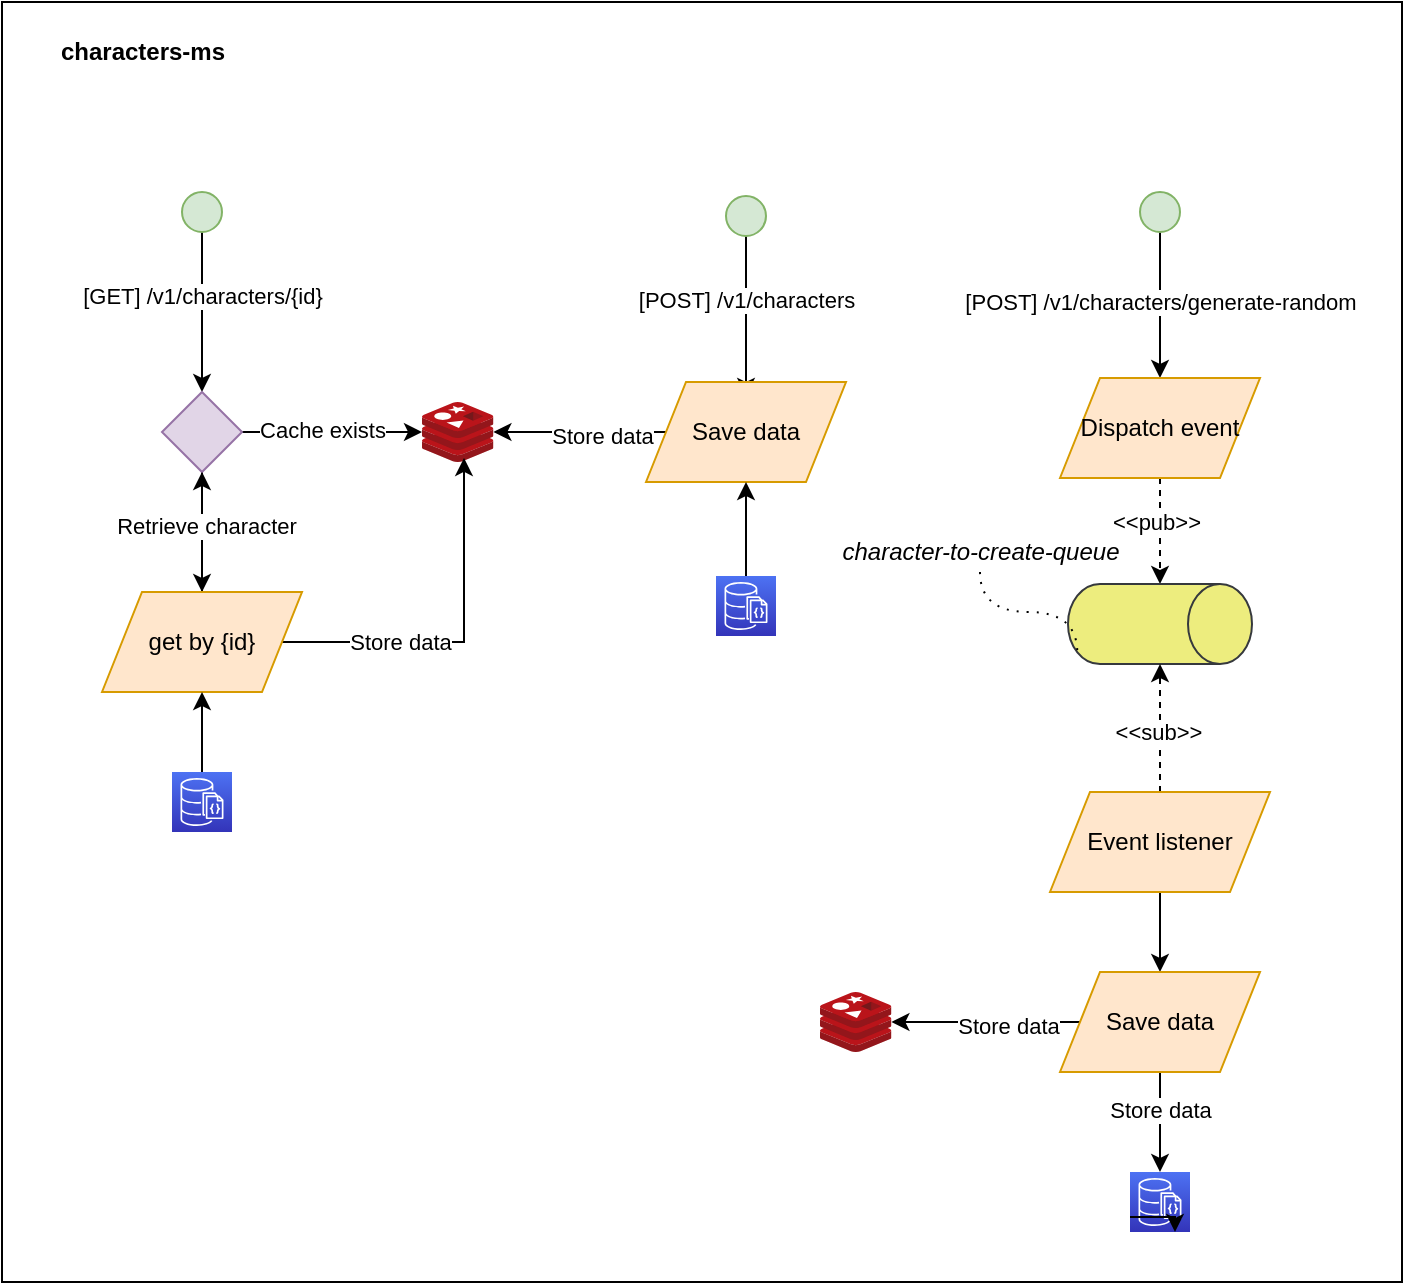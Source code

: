 <mxfile version="14.5.1" type="device"><diagram id="KNGHb32XsI2gYZQYKJpA" name="Page-1"><mxGraphModel dx="946" dy="672" grid="1" gridSize="10" guides="1" tooltips="1" connect="1" arrows="1" fold="1" page="1" pageScale="1" pageWidth="850" pageHeight="1100" math="0" shadow="0"><root><mxCell id="0"/><mxCell id="1" parent="0"/><mxCell id="RUAutlWthCLGAEvMfcp8-6" value="" style="rounded=0;whiteSpace=wrap;html=1;" parent="1" vertex="1"><mxGeometry x="110" y="125" width="700" height="640" as="geometry"/></mxCell><mxCell id="RUAutlWthCLGAEvMfcp8-8" value="" style="edgeStyle=orthogonalEdgeStyle;rounded=0;orthogonalLoop=1;jettySize=auto;html=1;" parent="1" source="RUAutlWthCLGAEvMfcp8-4" target="RUAutlWthCLGAEvMfcp8-7" edge="1"><mxGeometry relative="1" as="geometry"/></mxCell><mxCell id="RUAutlWthCLGAEvMfcp8-13" value="[GET] /v1/characters/{id}" style="edgeLabel;html=1;align=center;verticalAlign=middle;resizable=0;points=[];" parent="RUAutlWthCLGAEvMfcp8-8" vertex="1" connectable="0"><mxGeometry x="-0.2" relative="1" as="geometry"><mxPoint as="offset"/></mxGeometry></mxCell><mxCell id="RUAutlWthCLGAEvMfcp8-4" value="" style="ellipse;whiteSpace=wrap;html=1;aspect=fixed;fillColor=#d5e8d4;strokeColor=#82b366;" parent="1" vertex="1"><mxGeometry x="200" y="220" width="20" height="20" as="geometry"/></mxCell><mxCell id="RUAutlWthCLGAEvMfcp8-11" value="" style="edgeStyle=orthogonalEdgeStyle;rounded=0;orthogonalLoop=1;jettySize=auto;html=1;" parent="1" source="RUAutlWthCLGAEvMfcp8-7" target="RUAutlWthCLGAEvMfcp8-10" edge="1"><mxGeometry relative="1" as="geometry"/></mxCell><mxCell id="RUAutlWthCLGAEvMfcp8-12" value="Cache exists" style="edgeLabel;html=1;align=center;verticalAlign=middle;resizable=0;points=[];" parent="RUAutlWthCLGAEvMfcp8-11" vertex="1" connectable="0"><mxGeometry x="-0.114" y="1" relative="1" as="geometry"><mxPoint as="offset"/></mxGeometry></mxCell><mxCell id="RUAutlWthCLGAEvMfcp8-17" value="" style="edgeStyle=orthogonalEdgeStyle;rounded=0;orthogonalLoop=1;jettySize=auto;html=1;" parent="1" source="RUAutlWthCLGAEvMfcp8-7" target="RUAutlWthCLGAEvMfcp8-15" edge="1"><mxGeometry relative="1" as="geometry"/></mxCell><mxCell id="RUAutlWthCLGAEvMfcp8-7" value="" style="rhombus;whiteSpace=wrap;html=1;fillColor=#e1d5e7;strokeColor=#9673a6;" parent="1" vertex="1"><mxGeometry x="190" y="320" width="40" height="40" as="geometry"/></mxCell><mxCell id="RUAutlWthCLGAEvMfcp8-10" value="" style="aspect=fixed;html=1;points=[];align=center;image;fontSize=12;image=img/lib/mscae/Cache_Redis_Product.svg;" parent="1" vertex="1"><mxGeometry x="320" y="325" width="35.71" height="30" as="geometry"/></mxCell><mxCell id="RUAutlWthCLGAEvMfcp8-18" style="edgeStyle=orthogonalEdgeStyle;rounded=0;orthogonalLoop=1;jettySize=auto;html=1;entryX=0.5;entryY=1;entryDx=0;entryDy=0;" parent="1" source="RUAutlWthCLGAEvMfcp8-15" target="RUAutlWthCLGAEvMfcp8-7" edge="1"><mxGeometry relative="1" as="geometry"/></mxCell><mxCell id="RUAutlWthCLGAEvMfcp8-19" value="Retrieve character" style="edgeLabel;html=1;align=center;verticalAlign=middle;resizable=0;points=[];" parent="RUAutlWthCLGAEvMfcp8-18" vertex="1" connectable="0"><mxGeometry x="0.1" y="-2" relative="1" as="geometry"><mxPoint as="offset"/></mxGeometry></mxCell><mxCell id="RUAutlWthCLGAEvMfcp8-20" style="edgeStyle=orthogonalEdgeStyle;rounded=0;orthogonalLoop=1;jettySize=auto;html=1;entryX=0.588;entryY=0.933;entryDx=0;entryDy=0;entryPerimeter=0;" parent="1" source="RUAutlWthCLGAEvMfcp8-15" target="RUAutlWthCLGAEvMfcp8-10" edge="1"><mxGeometry relative="1" as="geometry"/></mxCell><mxCell id="RUAutlWthCLGAEvMfcp8-21" value="Store data" style="edgeLabel;html=1;align=center;verticalAlign=middle;resizable=0;points=[];" parent="RUAutlWthCLGAEvMfcp8-20" vertex="1" connectable="0"><mxGeometry x="-0.355" relative="1" as="geometry"><mxPoint as="offset"/></mxGeometry></mxCell><mxCell id="RUAutlWthCLGAEvMfcp8-15" value="get by {id}" style="shape=parallelogram;perimeter=parallelogramPerimeter;whiteSpace=wrap;html=1;fixedSize=1;fillColor=#ffe6cc;strokeColor=#d79b00;" parent="1" vertex="1"><mxGeometry x="160" y="420" width="100" height="50" as="geometry"/></mxCell><mxCell id="RUAutlWthCLGAEvMfcp8-23" value="" style="edgeStyle=orthogonalEdgeStyle;rounded=0;orthogonalLoop=1;jettySize=auto;html=1;" parent="1" source="RUAutlWthCLGAEvMfcp8-22" target="RUAutlWthCLGAEvMfcp8-15" edge="1"><mxGeometry relative="1" as="geometry"/></mxCell><mxCell id="RUAutlWthCLGAEvMfcp8-22" value="" style="points=[[0,0,0],[0.25,0,0],[0.5,0,0],[0.75,0,0],[1,0,0],[0,1,0],[0.25,1,0],[0.5,1,0],[0.75,1,0],[1,1,0],[0,0.25,0],[0,0.5,0],[0,0.75,0],[1,0.25,0],[1,0.5,0],[1,0.75,0]];outlineConnect=0;fontColor=#232F3E;gradientColor=#4D72F3;gradientDirection=north;fillColor=#3334B9;strokeColor=#ffffff;dashed=0;verticalLabelPosition=bottom;verticalAlign=top;align=center;html=1;fontSize=12;fontStyle=0;aspect=fixed;shape=mxgraph.aws4.resourceIcon;resIcon=mxgraph.aws4.documentdb_with_mongodb_compatibility;" parent="1" vertex="1"><mxGeometry x="195" y="510" width="30" height="30" as="geometry"/></mxCell><mxCell id="RUAutlWthCLGAEvMfcp8-24" value="" style="edgeStyle=orthogonalEdgeStyle;rounded=0;orthogonalLoop=1;jettySize=auto;html=1;" parent="1" source="RUAutlWthCLGAEvMfcp8-26" edge="1"><mxGeometry relative="1" as="geometry"><mxPoint x="482" y="322" as="targetPoint"/></mxGeometry></mxCell><mxCell id="RUAutlWthCLGAEvMfcp8-25" value="[POST] /v1/characters" style="edgeLabel;html=1;align=center;verticalAlign=middle;resizable=0;points=[];" parent="RUAutlWthCLGAEvMfcp8-24" vertex="1" connectable="0"><mxGeometry x="-0.2" relative="1" as="geometry"><mxPoint as="offset"/></mxGeometry></mxCell><mxCell id="RUAutlWthCLGAEvMfcp8-26" value="" style="ellipse;whiteSpace=wrap;html=1;aspect=fixed;fillColor=#d5e8d4;strokeColor=#82b366;" parent="1" vertex="1"><mxGeometry x="472" y="222" width="20" height="20" as="geometry"/></mxCell><mxCell id="RUAutlWthCLGAEvMfcp8-40" value="" style="edgeStyle=orthogonalEdgeStyle;rounded=0;orthogonalLoop=1;jettySize=auto;html=1;" parent="1" source="RUAutlWthCLGAEvMfcp8-36" target="RUAutlWthCLGAEvMfcp8-10" edge="1"><mxGeometry relative="1" as="geometry"/></mxCell><mxCell id="RUAutlWthCLGAEvMfcp8-65" value="Store data" style="edgeLabel;html=1;align=center;verticalAlign=middle;resizable=0;points=[];" parent="RUAutlWthCLGAEvMfcp8-40" vertex="1" connectable="0"><mxGeometry x="-0.258" y="2" relative="1" as="geometry"><mxPoint as="offset"/></mxGeometry></mxCell><mxCell id="RUAutlWthCLGAEvMfcp8-36" value="Save data" style="shape=parallelogram;perimeter=parallelogramPerimeter;whiteSpace=wrap;html=1;fixedSize=1;fillColor=#ffe6cc;strokeColor=#d79b00;" parent="1" vertex="1"><mxGeometry x="432" y="315" width="100" height="50" as="geometry"/></mxCell><mxCell id="RUAutlWthCLGAEvMfcp8-39" value="" style="edgeStyle=orthogonalEdgeStyle;rounded=0;orthogonalLoop=1;jettySize=auto;html=1;" parent="1" source="RUAutlWthCLGAEvMfcp8-38" target="RUAutlWthCLGAEvMfcp8-36" edge="1"><mxGeometry relative="1" as="geometry"/></mxCell><mxCell id="RUAutlWthCLGAEvMfcp8-38" value="" style="points=[[0,0,0],[0.25,0,0],[0.5,0,0],[0.75,0,0],[1,0,0],[0,1,0],[0.25,1,0],[0.5,1,0],[0.75,1,0],[1,1,0],[0,0.25,0],[0,0.5,0],[0,0.75,0],[1,0.25,0],[1,0.5,0],[1,0.75,0]];outlineConnect=0;fontColor=#232F3E;gradientColor=#4D72F3;gradientDirection=north;fillColor=#3334B9;strokeColor=#ffffff;dashed=0;verticalLabelPosition=bottom;verticalAlign=top;align=center;html=1;fontSize=12;fontStyle=0;aspect=fixed;shape=mxgraph.aws4.resourceIcon;resIcon=mxgraph.aws4.documentdb_with_mongodb_compatibility;" parent="1" vertex="1"><mxGeometry x="467" y="412" width="30" height="30" as="geometry"/></mxCell><mxCell id="RUAutlWthCLGAEvMfcp8-41" value="" style="edgeStyle=orthogonalEdgeStyle;rounded=0;orthogonalLoop=1;jettySize=auto;html=1;entryX=0.5;entryY=0;entryDx=0;entryDy=0;" parent="1" source="RUAutlWthCLGAEvMfcp8-43" target="RUAutlWthCLGAEvMfcp8-44" edge="1"><mxGeometry relative="1" as="geometry"><mxPoint x="689" y="320" as="targetPoint"/></mxGeometry></mxCell><mxCell id="RUAutlWthCLGAEvMfcp8-42" value="[POST] /v1/characters/generate-random" style="edgeLabel;html=1;align=center;verticalAlign=middle;resizable=0;points=[];" parent="RUAutlWthCLGAEvMfcp8-41" vertex="1" connectable="0"><mxGeometry x="-0.2" relative="1" as="geometry"><mxPoint y="6" as="offset"/></mxGeometry></mxCell><mxCell id="RUAutlWthCLGAEvMfcp8-43" value="" style="ellipse;whiteSpace=wrap;html=1;aspect=fixed;fillColor=#d5e8d4;strokeColor=#82b366;" parent="1" vertex="1"><mxGeometry x="679" y="220" width="20" height="20" as="geometry"/></mxCell><mxCell id="RUAutlWthCLGAEvMfcp8-53" value="" style="edgeStyle=orthogonalEdgeStyle;rounded=0;orthogonalLoop=1;jettySize=auto;html=1;entryX=0;entryY=0.5;entryDx=0;entryDy=0;entryPerimeter=0;dashed=1;" parent="1" source="RUAutlWthCLGAEvMfcp8-44" target="RUAutlWthCLGAEvMfcp8-47" edge="1"><mxGeometry relative="1" as="geometry"/></mxCell><mxCell id="RUAutlWthCLGAEvMfcp8-68" value="&amp;lt;&amp;lt;pub&amp;gt;&amp;gt;" style="edgeLabel;html=1;align=center;verticalAlign=middle;resizable=0;points=[];" parent="RUAutlWthCLGAEvMfcp8-53" vertex="1" connectable="0"><mxGeometry x="-0.17" y="-2" relative="1" as="geometry"><mxPoint as="offset"/></mxGeometry></mxCell><mxCell id="RUAutlWthCLGAEvMfcp8-44" value="Dispatch event" style="shape=parallelogram;perimeter=parallelogramPerimeter;whiteSpace=wrap;html=1;fixedSize=1;fillColor=#ffe6cc;strokeColor=#d79b00;" parent="1" vertex="1"><mxGeometry x="639" y="313" width="100" height="50" as="geometry"/></mxCell><mxCell id="RUAutlWthCLGAEvMfcp8-47" value="" style="shape=cylinder3;whiteSpace=wrap;html=1;boundedLbl=1;backgroundOutline=1;size=16;rotation=90;strokeColor=#36393d;gradientDirection=east;fillColor=#EDED7E;" parent="1" vertex="1"><mxGeometry x="669" y="390" width="40" height="92" as="geometry"/></mxCell><mxCell id="RUAutlWthCLGAEvMfcp8-72" style="edgeStyle=orthogonalEdgeStyle;curved=1;rounded=0;orthogonalLoop=1;jettySize=auto;html=1;entryX=0.855;entryY=1;entryDx=0;entryDy=-4.64;entryPerimeter=0;dashed=1;dashPattern=1 4;startArrow=none;startFill=0;endArrow=none;endFill=0;" parent="1" source="RUAutlWthCLGAEvMfcp8-49" target="RUAutlWthCLGAEvMfcp8-47" edge="1"><mxGeometry relative="1" as="geometry"/></mxCell><mxCell id="RUAutlWthCLGAEvMfcp8-49" value="&lt;i&gt;character-to-create-queue&lt;/i&gt;" style="text;html=1;align=center;verticalAlign=middle;resizable=0;points=[];autosize=1;" parent="1" vertex="1"><mxGeometry x="524" y="390" width="150" height="20" as="geometry"/></mxCell><mxCell id="RUAutlWthCLGAEvMfcp8-52" value="" style="edgeStyle=orthogonalEdgeStyle;rounded=0;orthogonalLoop=1;jettySize=auto;html=1;dashed=1;" parent="1" source="RUAutlWthCLGAEvMfcp8-50" target="RUAutlWthCLGAEvMfcp8-47" edge="1"><mxGeometry relative="1" as="geometry"/></mxCell><mxCell id="RUAutlWthCLGAEvMfcp8-69" value="&amp;lt;&amp;lt;sub&amp;gt;&amp;gt;" style="edgeLabel;html=1;align=center;verticalAlign=middle;resizable=0;points=[];" parent="RUAutlWthCLGAEvMfcp8-52" vertex="1" connectable="0"><mxGeometry x="-0.062" y="1" relative="1" as="geometry"><mxPoint as="offset"/></mxGeometry></mxCell><mxCell id="RUAutlWthCLGAEvMfcp8-56" value="" style="edgeStyle=orthogonalEdgeStyle;rounded=0;orthogonalLoop=1;jettySize=auto;html=1;" parent="1" source="RUAutlWthCLGAEvMfcp8-50" target="RUAutlWthCLGAEvMfcp8-55" edge="1"><mxGeometry relative="1" as="geometry"/></mxCell><mxCell id="RUAutlWthCLGAEvMfcp8-50" value="Event listener" style="shape=parallelogram;perimeter=parallelogramPerimeter;whiteSpace=wrap;html=1;fixedSize=1;fillColor=#ffe6cc;strokeColor=#d79b00;" parent="1" vertex="1"><mxGeometry x="634" y="520" width="110" height="50" as="geometry"/></mxCell><mxCell id="RUAutlWthCLGAEvMfcp8-61" value="" style="edgeStyle=orthogonalEdgeStyle;rounded=0;orthogonalLoop=1;jettySize=auto;html=1;" parent="1" source="RUAutlWthCLGAEvMfcp8-55" target="RUAutlWthCLGAEvMfcp8-57" edge="1"><mxGeometry relative="1" as="geometry"/></mxCell><mxCell id="RUAutlWthCLGAEvMfcp8-64" value="Store data" style="edgeLabel;html=1;align=center;verticalAlign=middle;resizable=0;points=[];" parent="RUAutlWthCLGAEvMfcp8-61" vertex="1" connectable="0"><mxGeometry x="-0.24" relative="1" as="geometry"><mxPoint as="offset"/></mxGeometry></mxCell><mxCell id="RUAutlWthCLGAEvMfcp8-62" value="" style="edgeStyle=orthogonalEdgeStyle;rounded=0;orthogonalLoop=1;jettySize=auto;html=1;" parent="1" source="RUAutlWthCLGAEvMfcp8-55" target="RUAutlWthCLGAEvMfcp8-60" edge="1"><mxGeometry relative="1" as="geometry"/></mxCell><mxCell id="RUAutlWthCLGAEvMfcp8-63" value="Store data" style="edgeLabel;html=1;align=center;verticalAlign=middle;resizable=0;points=[];" parent="RUAutlWthCLGAEvMfcp8-62" vertex="1" connectable="0"><mxGeometry x="-0.222" y="2" relative="1" as="geometry"><mxPoint as="offset"/></mxGeometry></mxCell><mxCell id="RUAutlWthCLGAEvMfcp8-55" value="Save data" style="shape=parallelogram;perimeter=parallelogramPerimeter;whiteSpace=wrap;html=1;fixedSize=1;fillColor=#ffe6cc;strokeColor=#d79b00;" parent="1" vertex="1"><mxGeometry x="639" y="610" width="100" height="50" as="geometry"/></mxCell><mxCell id="RUAutlWthCLGAEvMfcp8-57" value="" style="points=[[0,0,0],[0.25,0,0],[0.5,0,0],[0.75,0,0],[1,0,0],[0,1,0],[0.25,1,0],[0.5,1,0],[0.75,1,0],[1,1,0],[0,0.25,0],[0,0.5,0],[0,0.75,0],[1,0.25,0],[1,0.5,0],[1,0.75,0]];outlineConnect=0;fontColor=#232F3E;gradientColor=#4D72F3;gradientDirection=north;fillColor=#3334B9;strokeColor=#ffffff;dashed=0;verticalLabelPosition=bottom;verticalAlign=top;align=center;html=1;fontSize=12;fontStyle=0;aspect=fixed;shape=mxgraph.aws4.resourceIcon;resIcon=mxgraph.aws4.documentdb_with_mongodb_compatibility;" parent="1" vertex="1"><mxGeometry x="674" y="710" width="30" height="30" as="geometry"/></mxCell><mxCell id="RUAutlWthCLGAEvMfcp8-59" style="edgeStyle=orthogonalEdgeStyle;rounded=0;orthogonalLoop=1;jettySize=auto;html=1;exitX=0;exitY=0.75;exitDx=0;exitDy=0;exitPerimeter=0;entryX=0.75;entryY=1;entryDx=0;entryDy=0;entryPerimeter=0;" parent="1" source="RUAutlWthCLGAEvMfcp8-57" target="RUAutlWthCLGAEvMfcp8-57" edge="1"><mxGeometry relative="1" as="geometry"/></mxCell><mxCell id="RUAutlWthCLGAEvMfcp8-60" value="" style="aspect=fixed;html=1;points=[];align=center;image;fontSize=12;image=img/lib/mscae/Cache_Redis_Product.svg;" parent="1" vertex="1"><mxGeometry x="519" y="620" width="35.71" height="30" as="geometry"/></mxCell><mxCell id="RUAutlWthCLGAEvMfcp8-66" value="characters-ms" style="text;html=1;align=center;verticalAlign=middle;resizable=0;points=[];autosize=1;fontStyle=1" parent="1" vertex="1"><mxGeometry x="130" y="140" width="100" height="20" as="geometry"/></mxCell></root></mxGraphModel></diagram></mxfile>